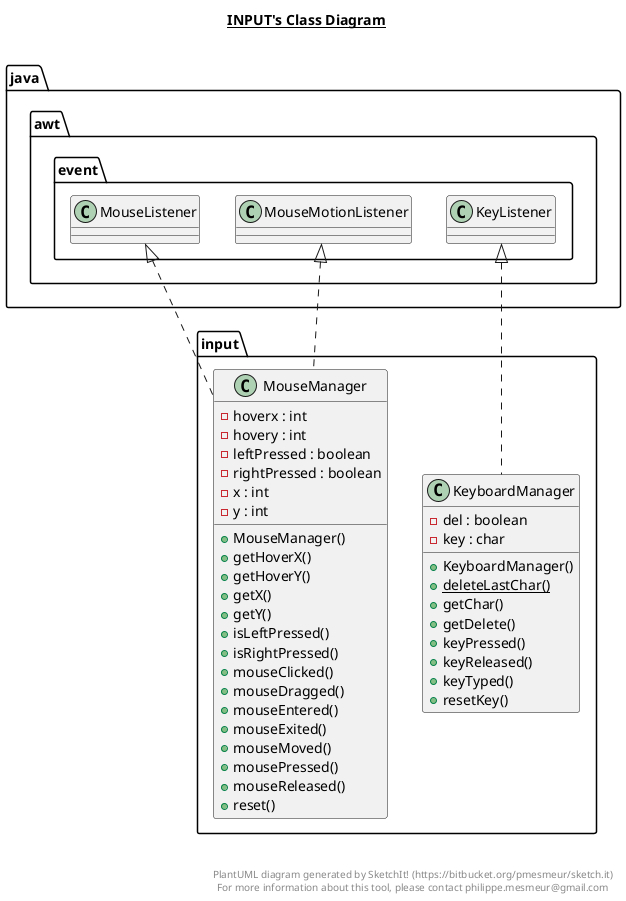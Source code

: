 @startuml

title __INPUT's Class Diagram__\n

  namespace input {
    class input.KeyboardManager {
        - del : boolean
        - key : char
        + KeyboardManager()
        {static} + deleteLastChar()
        + getChar()
        + getDelete()
        + keyPressed()
        + keyReleased()
        + keyTyped()
        + resetKey()
    }
  }
  

  namespace input {
    class input.MouseManager {
        - hoverx : int
        - hovery : int
        - leftPressed : boolean
        - rightPressed : boolean
        - x : int
        - y : int
        + MouseManager()
        + getHoverX()
        + getHoverY()
        + getX()
        + getY()
        + isLeftPressed()
        + isRightPressed()
        + mouseClicked()
        + mouseDragged()
        + mouseEntered()
        + mouseExited()
        + mouseMoved()
        + mousePressed()
        + mouseReleased()
        + reset()
    }
  }
  

  input.KeyboardManager .up.|> java.awt.event.KeyListener
  input.MouseManager .up.|> java.awt.event.MouseListener
  input.MouseManager .up.|> java.awt.event.MouseMotionListener


right footer


PlantUML diagram generated by SketchIt! (https://bitbucket.org/pmesmeur/sketch.it)
For more information about this tool, please contact philippe.mesmeur@gmail.com
endfooter

@enduml
